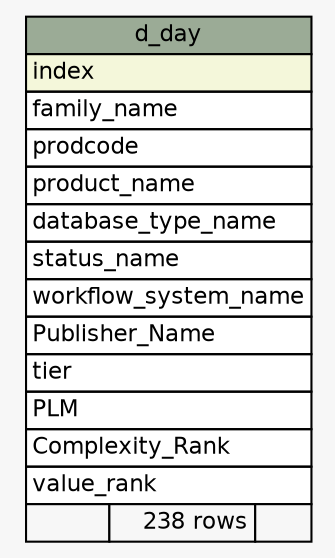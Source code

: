 // dot 2.2.1 on Windows 10 10.0
// SchemaSpy rev 590
digraph "d_day" {
  graph [
    rankdir="RL"
    bgcolor="#f7f7f7"
    nodesep="0.18"
    ranksep="0.46"
    fontname="Helvetica"
    fontsize="11"
  ];
  node [
    fontname="Helvetica"
    fontsize="11"
    shape="plaintext"
  ];
  edge [
    arrowsize="0.8"
  ];
  "d_day" [
    label=<
    <TABLE BORDER="0" CELLBORDER="1" CELLSPACING="0" BGCOLOR="#ffffff">
      <TR><TD COLSPAN="3" BGCOLOR="#9bab96" ALIGN="CENTER">d_day</TD></TR>
      <TR><TD PORT="index" COLSPAN="3" BGCOLOR="#f4f7da" ALIGN="LEFT">index</TD></TR>
      <TR><TD PORT="family_name" COLSPAN="3" ALIGN="LEFT">family_name</TD></TR>
      <TR><TD PORT="prodcode" COLSPAN="3" ALIGN="LEFT">prodcode</TD></TR>
      <TR><TD PORT="product_name" COLSPAN="3" ALIGN="LEFT">product_name</TD></TR>
      <TR><TD PORT="database_type_name" COLSPAN="3" ALIGN="LEFT">database_type_name</TD></TR>
      <TR><TD PORT="status_name" COLSPAN="3" ALIGN="LEFT">status_name</TD></TR>
      <TR><TD PORT="workflow_system_name" COLSPAN="3" ALIGN="LEFT">workflow_system_name</TD></TR>
      <TR><TD PORT="Publisher_Name" COLSPAN="3" ALIGN="LEFT">Publisher_Name</TD></TR>
      <TR><TD PORT="tier" COLSPAN="3" ALIGN="LEFT">tier</TD></TR>
      <TR><TD PORT="PLM" COLSPAN="3" ALIGN="LEFT">PLM</TD></TR>
      <TR><TD PORT="Complexity_Rank" COLSPAN="3" ALIGN="LEFT">Complexity_Rank</TD></TR>
      <TR><TD PORT="value_rank" COLSPAN="3" ALIGN="LEFT">value_rank</TD></TR>
      <TR><TD ALIGN="LEFT" BGCOLOR="#f7f7f7">  </TD><TD ALIGN="RIGHT" BGCOLOR="#f7f7f7">238 rows</TD><TD ALIGN="RIGHT" BGCOLOR="#f7f7f7">  </TD></TR>
    </TABLE>>
    URL="tables/d_day.html"
    tooltip="d_day"
  ];
}
